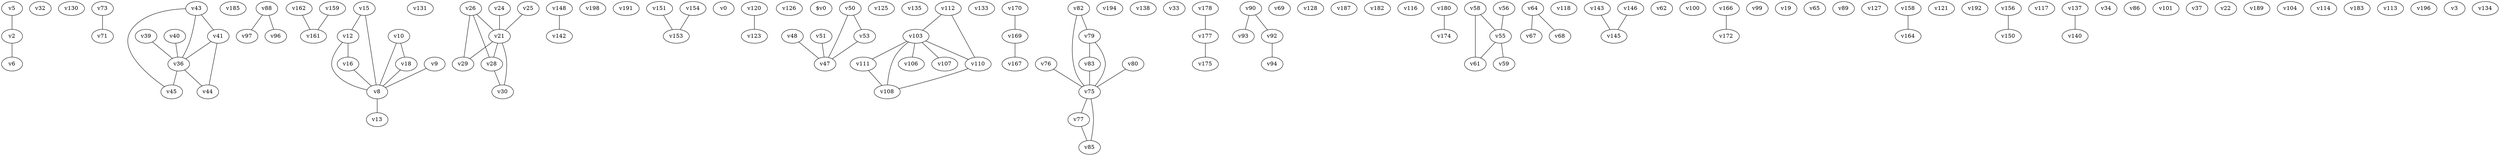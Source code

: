 graph {
"v5"
"v32"
"v130"
"v71"
"v39"
"v185"
"v97"
"v161"
"v15"
"v131"
"v29"
"v142"
"v198"
"v191"
"v153"
"v0"
"v123"
"v126"
"$v0"
"v36"
"v2"
"v47"
"v125"
"v135"
"v103"
"v133"
"v170"
"v83"
"v169"
"v194"
"v138"
"v33"
"v177"
"v24"
"v120"
"v94"
"v69"
"v128"
"v111"
"v187"
"v48"
"v44"
"v51"
"v182"
"v96"
"v116"
"v73"
"v28"
"v180"
"v59"
"v67"
"v118"
"v10"
"v30"
"v143"
"v56"
"v61"
"v6"
"v64"
"v62"
"v12"
"v145"
"v100"
"v166"
"v99"
"v9"
"v26"
"v151"
"v40"
"v77"
"v108"
"v13"
"v8"
"v90"
"v19"
"v112"
"v65"
"v146"
"v41"
"v89"
"v162"
"v127"
"v164"
"v167"
"v158"
"v43"
"v121"
"v154"
"v174"
"v175"
"v192"
"v159"
"v18"
"v50"
"v25"
"v21"
"v150"
"v68"
"v117"
"v172"
"v137"
"v93"
"v58"
"v45"
"v75"
"v34"
"v86"
"v92"
"v106"
"v107"
"v76"
"v79"
"v101"
"v37"
"v22"
"v16"
"v85"
"v140"
"v82"
"v110"
"v189"
"v104"
"v114"
"v183"
"v113"
"v88"
"v178"
"v196"
"v3"
"v80"
"v156"
"v55"
"v53"
"v148"
"v134"
"v90" -- "v93"
"v103" -- "v108"
"v50" -- "v47"
"v112" -- "v103"
"v41" -- "v36"
"v43" -- "v45"
"v21" -- "v29"
"v82" -- "v75"
"v15" -- "v12"
"v8" -- "v13"
"v90" -- "v92"
"v156" -- "v150"
"v5" -- "v2"
"v82" -- "v79"
"v55" -- "v61"
"v15" -- "v8"
"v76" -- "v75"
"v48" -- "v47"
"v83" -- "v75"
"v53" -- "v47"
"v28" -- "v30"
"v166" -- "v172"
"v180" -- "v174"
"v110" -- "v108"
"v146" -- "v145"
"v75" -- "v85"
"v79" -- "v75"
"v50" -- "v53"
"v77" -- "v85"
"v16" -- "v8"
"v58" -- "v55"
"v25" -- "v21"
"v143" -- "v145"
"v169" -- "v167"
"v159" -- "v161"
"v9" -- "v8"
"v21" -- "v30"
"v24" -- "v21"
"v79" -- "v83"
"v26" -- "v29"
"v103" -- "v107"
"v58" -- "v61"
"v26" -- "v28"
"v39" -- "v36"
"v120" -- "v123"
"v12" -- "v16"
"v75" -- "v77"
"v64" -- "v68"
"v36" -- "v44"
"v64" -- "v67"
"v36" -- "v45"
"v137" -- "v140"
"v43" -- "v41"
"v40" -- "v36"
"v158" -- "v164"
"v56" -- "v55"
"v162" -- "v161"
"v103" -- "v106"
"v80" -- "v75"
"v92" -- "v94"
"v103" -- "v111"
"v73" -- "v71"
"v112" -- "v110"
"v21" -- "v28"
"v26" -- "v21"
"v51" -- "v47"
"v2" -- "v6"
"v103" -- "v110"
"v88" -- "v96"
"v148" -- "v142"
"v18" -- "v8"
"v151" -- "v153"
"v178" -- "v177"
"v177" -- "v175"
"v111" -- "v108"
"v154" -- "v153"
"v170" -- "v169"
"v43" -- "v36"
"v10" -- "v8"
"v41" -- "v44"
"v10" -- "v18"
"v55" -- "v59"
"v12" -- "v8"
"v88" -- "v97"
}
